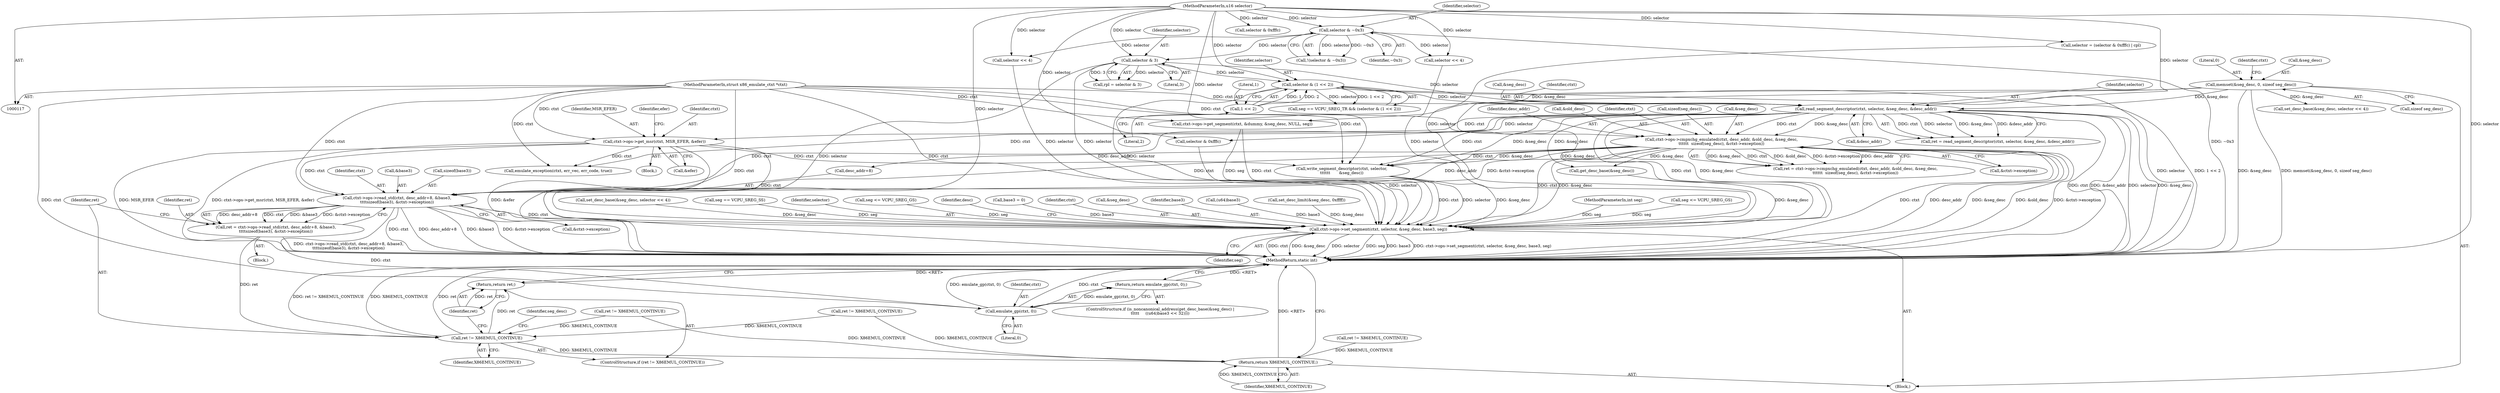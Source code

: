 digraph "0_linux_33ab91103b3415e12457e3104f0e4517ce12d0f3@API" {
"1000576" [label="(Call,ctxt->ops->read_std(ctxt, desc_addr+8, &base3,\n\t\t\t\tsizeof(base3), &ctxt->exception))"];
"1000475" [label="(Call,ctxt->ops->cmpxchg_emulated(ctxt, desc_addr, &old_desc, &seg_desc,\n\t\t\t\t\t\t  sizeof(seg_desc), &ctxt->exception))"];
"1000299" [label="(Call,read_segment_descriptor(ctxt, selector, &seg_desc, &desc_addr))"];
"1000118" [label="(MethodParameterIn,struct x86_emulate_ctxt *ctxt)"];
"1000224" [label="(Call,selector & 3)"];
"1000141" [label="(Call,selector & ~0x3)"];
"1000119" [label="(MethodParameterIn,u16 selector)"];
"1000232" [label="(Call,selector & (1 << 2))"];
"1000234" [label="(Call,1 << 2)"];
"1000151" [label="(Call,memset(&seg_desc, 0, sizeof seg_desc))"];
"1000429" [label="(Call,ctxt->ops->get_msr(ctxt, MSR_EFER, &efer))"];
"1000574" [label="(Call,ret = ctxt->ops->read_std(ctxt, desc_addr+8, &base3,\n\t\t\t\tsizeof(base3), &ctxt->exception))"];
"1000590" [label="(Call,ret != X86EMUL_CONTINUE)"];
"1000593" [label="(Return,return ret;)"];
"1000624" [label="(Return,return X86EMUL_CONTINUE;)"];
"1000607" [label="(Call,emulate_gp(ctxt, 0))"];
"1000606" [label="(Return,return emulate_gp(ctxt, 0);)"];
"1000611" [label="(Call,ctxt->ops->set_segment(ctxt, selector, &seg_desc, base3, seg))"];
"1000432" [label="(Call,&efer)"];
"1000120" [label="(MethodParameterIn,int seg)"];
"1000307" [label="(Call,ret != X86EMUL_CONTINUE)"];
"1000141" [label="(Call,selector & ~0x3)"];
"1000160" [label="(Identifier,ctxt)"];
"1000577" [label="(Identifier,ctxt)"];
"1000606" [label="(Return,return emulate_gp(ctxt, 0);)"];
"1000327" [label="(Call,seg <= VCPU_SREG_GS)"];
"1000233" [label="(Identifier,selector)"];
"1000152" [label="(Call,&seg_desc)"];
"1000302" [label="(Call,&seg_desc)"];
"1000300" [label="(Identifier,ctxt)"];
"1000194" [label="(Call,selector << 4)"];
"1000624" [label="(Return,return X86EMUL_CONTINUE;)"];
"1000431" [label="(Identifier,MSR_EFER)"];
"1000561" [label="(Call,ret != X86EMUL_CONTINUE)"];
"1000297" [label="(Call,ret = read_segment_descriptor(ctxt, selector, &seg_desc, &desc_addr))"];
"1000608" [label="(Identifier,ctxt)"];
"1000590" [label="(Call,ret != X86EMUL_CONTINUE)"];
"1000477" [label="(Identifier,desc_addr)"];
"1000301" [label="(Identifier,selector)"];
"1000611" [label="(Call,ctxt->ops->set_segment(ctxt, selector, &seg_desc, base3, seg))"];
"1000225" [label="(Identifier,selector)"];
"1000475" [label="(Call,ctxt->ops->cmpxchg_emulated(ctxt, desc_addr, &old_desc, &seg_desc,\n\t\t\t\t\t\t  sizeof(seg_desc), &ctxt->exception))"];
"1000314" [label="(Call,selector & 0xfffc)"];
"1000140" [label="(Call,!(selector & ~0x3))"];
"1000154" [label="(Literal,0)"];
"1000172" [label="(Call,set_desc_base(&seg_desc, selector << 4))"];
"1000573" [label="(Block,)"];
"1000251" [label="(Call,seg == VCPU_SREG_SS)"];
"1000600" [label="(Identifier,seg_desc)"];
"1000234" [label="(Call,1 << 2)"];
"1000124" [label="(Block,)"];
"1000592" [label="(Identifier,X86EMUL_CONTINUE)"];
"1000478" [label="(Call,&old_desc)"];
"1000589" [label="(ControlStructure,if (ret != X86EMUL_CONTINUE))"];
"1000224" [label="(Call,selector & 3)"];
"1000555" [label="(Call,write_segment_descriptor(ctxt, selector,\n\t\t\t\t\t\t       &seg_desc))"];
"1000609" [label="(Literal,0)"];
"1000175" [label="(Call,selector << 4)"];
"1000633" [label="(MethodReturn,static int)"];
"1000304" [label="(Call,&desc_addr)"];
"1000578" [label="(Call,desc_addr+8)"];
"1000228" [label="(Call,seg == VCPU_SREG_TR && (selector & (1 << 2)))"];
"1000143" [label="(Identifier,~0x3)"];
"1000581" [label="(Call,&base3)"];
"1000613" [label="(Identifier,selector)"];
"1000473" [label="(Call,ret = ctxt->ops->cmpxchg_emulated(ctxt, desc_addr, &old_desc, &seg_desc,\n\t\t\t\t\t\t  sizeof(seg_desc), &ctxt->exception))"];
"1000628" [label="(Call,emulate_exception(ctxt, err_vec, err_code, true))"];
"1000222" [label="(Call,rpl = selector & 3)"];
"1000299" [label="(Call,read_segment_descriptor(ctxt, selector, &seg_desc, &desc_addr))"];
"1000236" [label="(Literal,2)"];
"1000235" [label="(Literal,1)"];
"1000489" [label="(Call,ret != X86EMUL_CONTINUE)"];
"1000594" [label="(Identifier,ret)"];
"1000436" [label="(Identifier,efer)"];
"1000476" [label="(Identifier,ctxt)"];
"1000151" [label="(Call,memset(&seg_desc, 0, sizeof seg_desc))"];
"1000482" [label="(Call,sizeof(seg_desc))"];
"1000430" [label="(Identifier,ctxt)"];
"1000164" [label="(Call,ctxt->ops->get_segment(ctxt, &dummy, &seg_desc, NULL, seg))"];
"1000607" [label="(Call,emulate_gp(ctxt, 0))"];
"1000617" [label="(Identifier,seg)"];
"1000480" [label="(Call,&seg_desc)"];
"1000182" [label="(Call,seg <= VCPU_SREG_GS)"];
"1000595" [label="(ControlStructure,if (is_noncanonical_address(get_desc_base(&seg_desc) |\n\t\t\t\t\t     ((u64)base3 << 32))))"];
"1000424" [label="(Block,)"];
"1000429" [label="(Call,ctxt->ops->get_msr(ctxt, MSR_EFER, &efer))"];
"1000619" [label="(Identifier,desc)"];
"1000583" [label="(Call,sizeof(base3))"];
"1000148" [label="(Call,base3 = 0)"];
"1000593" [label="(Return,return ret;)"];
"1000612" [label="(Identifier,ctxt)"];
"1000226" [label="(Literal,3)"];
"1000439" [label="(Call,selector = (selector & 0xfffc) | cpl)"];
"1000142" [label="(Identifier,selector)"];
"1000614" [label="(Call,&seg_desc)"];
"1000591" [label="(Identifier,ret)"];
"1000616" [label="(Identifier,base3)"];
"1000602" [label="(Call,(u64)base3)"];
"1000574" [label="(Call,ret = ctxt->ops->read_std(ctxt, desc_addr+8, &base3,\n\t\t\t\tsizeof(base3), &ctxt->exception))"];
"1000197" [label="(Call,set_desc_limit(&seg_desc, 0xffff))"];
"1000442" [label="(Call,selector & 0xfffc)"];
"1000232" [label="(Call,selector & (1 << 2))"];
"1000118" [label="(MethodParameterIn,struct x86_emulate_ctxt *ctxt)"];
"1000119" [label="(MethodParameterIn,u16 selector)"];
"1000576" [label="(Call,ctxt->ops->read_std(ctxt, desc_addr+8, &base3,\n\t\t\t\tsizeof(base3), &ctxt->exception))"];
"1000575" [label="(Identifier,ret)"];
"1000191" [label="(Call,set_desc_base(&seg_desc, selector << 4))"];
"1000484" [label="(Call,&ctxt->exception)"];
"1000155" [label="(Call,sizeof seg_desc)"];
"1000585" [label="(Call,&ctxt->exception)"];
"1000625" [label="(Identifier,X86EMUL_CONTINUE)"];
"1000598" [label="(Call,get_desc_base(&seg_desc))"];
"1000576" -> "1000574"  [label="AST: "];
"1000576" -> "1000585"  [label="CFG: "];
"1000577" -> "1000576"  [label="AST: "];
"1000578" -> "1000576"  [label="AST: "];
"1000581" -> "1000576"  [label="AST: "];
"1000583" -> "1000576"  [label="AST: "];
"1000585" -> "1000576"  [label="AST: "];
"1000574" -> "1000576"  [label="CFG: "];
"1000576" -> "1000633"  [label="DDG: ctxt"];
"1000576" -> "1000633"  [label="DDG: desc_addr+8"];
"1000576" -> "1000633"  [label="DDG: &base3"];
"1000576" -> "1000633"  [label="DDG: &ctxt->exception"];
"1000576" -> "1000574"  [label="DDG: desc_addr+8"];
"1000576" -> "1000574"  [label="DDG: ctxt"];
"1000576" -> "1000574"  [label="DDG: &base3"];
"1000576" -> "1000574"  [label="DDG: &ctxt->exception"];
"1000475" -> "1000576"  [label="DDG: ctxt"];
"1000475" -> "1000576"  [label="DDG: desc_addr"];
"1000475" -> "1000576"  [label="DDG: &ctxt->exception"];
"1000299" -> "1000576"  [label="DDG: ctxt"];
"1000429" -> "1000576"  [label="DDG: ctxt"];
"1000118" -> "1000576"  [label="DDG: ctxt"];
"1000576" -> "1000607"  [label="DDG: ctxt"];
"1000576" -> "1000611"  [label="DDG: ctxt"];
"1000475" -> "1000473"  [label="AST: "];
"1000475" -> "1000484"  [label="CFG: "];
"1000476" -> "1000475"  [label="AST: "];
"1000477" -> "1000475"  [label="AST: "];
"1000478" -> "1000475"  [label="AST: "];
"1000480" -> "1000475"  [label="AST: "];
"1000482" -> "1000475"  [label="AST: "];
"1000484" -> "1000475"  [label="AST: "];
"1000473" -> "1000475"  [label="CFG: "];
"1000475" -> "1000633"  [label="DDG: ctxt"];
"1000475" -> "1000633"  [label="DDG: desc_addr"];
"1000475" -> "1000633"  [label="DDG: &seg_desc"];
"1000475" -> "1000633"  [label="DDG: &old_desc"];
"1000475" -> "1000633"  [label="DDG: &ctxt->exception"];
"1000475" -> "1000473"  [label="DDG: &seg_desc"];
"1000475" -> "1000473"  [label="DDG: ctxt"];
"1000475" -> "1000473"  [label="DDG: &old_desc"];
"1000475" -> "1000473"  [label="DDG: &ctxt->exception"];
"1000475" -> "1000473"  [label="DDG: desc_addr"];
"1000299" -> "1000475"  [label="DDG: ctxt"];
"1000299" -> "1000475"  [label="DDG: &seg_desc"];
"1000118" -> "1000475"  [label="DDG: ctxt"];
"1000475" -> "1000555"  [label="DDG: ctxt"];
"1000475" -> "1000555"  [label="DDG: &seg_desc"];
"1000475" -> "1000578"  [label="DDG: desc_addr"];
"1000475" -> "1000598"  [label="DDG: &seg_desc"];
"1000475" -> "1000611"  [label="DDG: ctxt"];
"1000475" -> "1000611"  [label="DDG: &seg_desc"];
"1000299" -> "1000297"  [label="AST: "];
"1000299" -> "1000304"  [label="CFG: "];
"1000300" -> "1000299"  [label="AST: "];
"1000301" -> "1000299"  [label="AST: "];
"1000302" -> "1000299"  [label="AST: "];
"1000304" -> "1000299"  [label="AST: "];
"1000297" -> "1000299"  [label="CFG: "];
"1000299" -> "1000633"  [label="DDG: &desc_addr"];
"1000299" -> "1000633"  [label="DDG: selector"];
"1000299" -> "1000633"  [label="DDG: &seg_desc"];
"1000299" -> "1000633"  [label="DDG: ctxt"];
"1000299" -> "1000297"  [label="DDG: ctxt"];
"1000299" -> "1000297"  [label="DDG: selector"];
"1000299" -> "1000297"  [label="DDG: &seg_desc"];
"1000299" -> "1000297"  [label="DDG: &desc_addr"];
"1000118" -> "1000299"  [label="DDG: ctxt"];
"1000224" -> "1000299"  [label="DDG: selector"];
"1000232" -> "1000299"  [label="DDG: selector"];
"1000119" -> "1000299"  [label="DDG: selector"];
"1000151" -> "1000299"  [label="DDG: &seg_desc"];
"1000299" -> "1000314"  [label="DDG: selector"];
"1000299" -> "1000429"  [label="DDG: ctxt"];
"1000299" -> "1000555"  [label="DDG: ctxt"];
"1000299" -> "1000555"  [label="DDG: &seg_desc"];
"1000299" -> "1000598"  [label="DDG: &seg_desc"];
"1000299" -> "1000611"  [label="DDG: ctxt"];
"1000299" -> "1000611"  [label="DDG: &seg_desc"];
"1000299" -> "1000628"  [label="DDG: ctxt"];
"1000118" -> "1000117"  [label="AST: "];
"1000118" -> "1000633"  [label="DDG: ctxt"];
"1000118" -> "1000164"  [label="DDG: ctxt"];
"1000118" -> "1000429"  [label="DDG: ctxt"];
"1000118" -> "1000555"  [label="DDG: ctxt"];
"1000118" -> "1000607"  [label="DDG: ctxt"];
"1000118" -> "1000611"  [label="DDG: ctxt"];
"1000118" -> "1000628"  [label="DDG: ctxt"];
"1000224" -> "1000222"  [label="AST: "];
"1000224" -> "1000226"  [label="CFG: "];
"1000225" -> "1000224"  [label="AST: "];
"1000226" -> "1000224"  [label="AST: "];
"1000222" -> "1000224"  [label="CFG: "];
"1000224" -> "1000633"  [label="DDG: selector"];
"1000224" -> "1000222"  [label="DDG: selector"];
"1000224" -> "1000222"  [label="DDG: 3"];
"1000141" -> "1000224"  [label="DDG: selector"];
"1000119" -> "1000224"  [label="DDG: selector"];
"1000224" -> "1000232"  [label="DDG: selector"];
"1000224" -> "1000611"  [label="DDG: selector"];
"1000141" -> "1000140"  [label="AST: "];
"1000141" -> "1000143"  [label="CFG: "];
"1000142" -> "1000141"  [label="AST: "];
"1000143" -> "1000141"  [label="AST: "];
"1000140" -> "1000141"  [label="CFG: "];
"1000141" -> "1000633"  [label="DDG: ~0x3"];
"1000141" -> "1000140"  [label="DDG: selector"];
"1000141" -> "1000140"  [label="DDG: ~0x3"];
"1000119" -> "1000141"  [label="DDG: selector"];
"1000141" -> "1000175"  [label="DDG: selector"];
"1000141" -> "1000194"  [label="DDG: selector"];
"1000119" -> "1000117"  [label="AST: "];
"1000119" -> "1000633"  [label="DDG: selector"];
"1000119" -> "1000175"  [label="DDG: selector"];
"1000119" -> "1000194"  [label="DDG: selector"];
"1000119" -> "1000232"  [label="DDG: selector"];
"1000119" -> "1000314"  [label="DDG: selector"];
"1000119" -> "1000439"  [label="DDG: selector"];
"1000119" -> "1000442"  [label="DDG: selector"];
"1000119" -> "1000555"  [label="DDG: selector"];
"1000119" -> "1000611"  [label="DDG: selector"];
"1000232" -> "1000228"  [label="AST: "];
"1000232" -> "1000234"  [label="CFG: "];
"1000233" -> "1000232"  [label="AST: "];
"1000234" -> "1000232"  [label="AST: "];
"1000228" -> "1000232"  [label="CFG: "];
"1000232" -> "1000633"  [label="DDG: selector"];
"1000232" -> "1000633"  [label="DDG: 1 << 2"];
"1000232" -> "1000228"  [label="DDG: selector"];
"1000232" -> "1000228"  [label="DDG: 1 << 2"];
"1000234" -> "1000232"  [label="DDG: 1"];
"1000234" -> "1000232"  [label="DDG: 2"];
"1000232" -> "1000611"  [label="DDG: selector"];
"1000234" -> "1000236"  [label="CFG: "];
"1000235" -> "1000234"  [label="AST: "];
"1000236" -> "1000234"  [label="AST: "];
"1000151" -> "1000124"  [label="AST: "];
"1000151" -> "1000155"  [label="CFG: "];
"1000152" -> "1000151"  [label="AST: "];
"1000154" -> "1000151"  [label="AST: "];
"1000155" -> "1000151"  [label="AST: "];
"1000160" -> "1000151"  [label="CFG: "];
"1000151" -> "1000633"  [label="DDG: memset(&seg_desc, 0, sizeof seg_desc)"];
"1000151" -> "1000633"  [label="DDG: &seg_desc"];
"1000151" -> "1000164"  [label="DDG: &seg_desc"];
"1000151" -> "1000191"  [label="DDG: &seg_desc"];
"1000151" -> "1000611"  [label="DDG: &seg_desc"];
"1000429" -> "1000424"  [label="AST: "];
"1000429" -> "1000432"  [label="CFG: "];
"1000430" -> "1000429"  [label="AST: "];
"1000431" -> "1000429"  [label="AST: "];
"1000432" -> "1000429"  [label="AST: "];
"1000436" -> "1000429"  [label="CFG: "];
"1000429" -> "1000633"  [label="DDG: &efer"];
"1000429" -> "1000633"  [label="DDG: MSR_EFER"];
"1000429" -> "1000633"  [label="DDG: ctxt->ops->get_msr(ctxt, MSR_EFER, &efer)"];
"1000429" -> "1000555"  [label="DDG: ctxt"];
"1000429" -> "1000611"  [label="DDG: ctxt"];
"1000429" -> "1000628"  [label="DDG: ctxt"];
"1000574" -> "1000573"  [label="AST: "];
"1000575" -> "1000574"  [label="AST: "];
"1000591" -> "1000574"  [label="CFG: "];
"1000574" -> "1000633"  [label="DDG: ctxt->ops->read_std(ctxt, desc_addr+8, &base3,\n\t\t\t\tsizeof(base3), &ctxt->exception)"];
"1000574" -> "1000590"  [label="DDG: ret"];
"1000590" -> "1000589"  [label="AST: "];
"1000590" -> "1000592"  [label="CFG: "];
"1000591" -> "1000590"  [label="AST: "];
"1000592" -> "1000590"  [label="AST: "];
"1000594" -> "1000590"  [label="CFG: "];
"1000600" -> "1000590"  [label="CFG: "];
"1000590" -> "1000633"  [label="DDG: ret != X86EMUL_CONTINUE"];
"1000590" -> "1000633"  [label="DDG: X86EMUL_CONTINUE"];
"1000590" -> "1000633"  [label="DDG: ret"];
"1000307" -> "1000590"  [label="DDG: X86EMUL_CONTINUE"];
"1000489" -> "1000590"  [label="DDG: X86EMUL_CONTINUE"];
"1000590" -> "1000593"  [label="DDG: ret"];
"1000590" -> "1000624"  [label="DDG: X86EMUL_CONTINUE"];
"1000593" -> "1000589"  [label="AST: "];
"1000593" -> "1000594"  [label="CFG: "];
"1000594" -> "1000593"  [label="AST: "];
"1000633" -> "1000593"  [label="CFG: "];
"1000593" -> "1000633"  [label="DDG: <RET>"];
"1000594" -> "1000593"  [label="DDG: ret"];
"1000624" -> "1000124"  [label="AST: "];
"1000624" -> "1000625"  [label="CFG: "];
"1000625" -> "1000624"  [label="AST: "];
"1000633" -> "1000624"  [label="CFG: "];
"1000624" -> "1000633"  [label="DDG: <RET>"];
"1000625" -> "1000624"  [label="DDG: X86EMUL_CONTINUE"];
"1000307" -> "1000624"  [label="DDG: X86EMUL_CONTINUE"];
"1000561" -> "1000624"  [label="DDG: X86EMUL_CONTINUE"];
"1000489" -> "1000624"  [label="DDG: X86EMUL_CONTINUE"];
"1000607" -> "1000606"  [label="AST: "];
"1000607" -> "1000609"  [label="CFG: "];
"1000608" -> "1000607"  [label="AST: "];
"1000609" -> "1000607"  [label="AST: "];
"1000606" -> "1000607"  [label="CFG: "];
"1000607" -> "1000633"  [label="DDG: emulate_gp(ctxt, 0)"];
"1000607" -> "1000633"  [label="DDG: ctxt"];
"1000607" -> "1000606"  [label="DDG: emulate_gp(ctxt, 0)"];
"1000606" -> "1000595"  [label="AST: "];
"1000633" -> "1000606"  [label="CFG: "];
"1000606" -> "1000633"  [label="DDG: <RET>"];
"1000611" -> "1000124"  [label="AST: "];
"1000611" -> "1000617"  [label="CFG: "];
"1000612" -> "1000611"  [label="AST: "];
"1000613" -> "1000611"  [label="AST: "];
"1000614" -> "1000611"  [label="AST: "];
"1000616" -> "1000611"  [label="AST: "];
"1000617" -> "1000611"  [label="AST: "];
"1000619" -> "1000611"  [label="CFG: "];
"1000611" -> "1000633"  [label="DDG: &seg_desc"];
"1000611" -> "1000633"  [label="DDG: selector"];
"1000611" -> "1000633"  [label="DDG: seg"];
"1000611" -> "1000633"  [label="DDG: base3"];
"1000611" -> "1000633"  [label="DDG: ctxt->ops->set_segment(ctxt, selector, &seg_desc, base3, seg)"];
"1000611" -> "1000633"  [label="DDG: ctxt"];
"1000555" -> "1000611"  [label="DDG: ctxt"];
"1000555" -> "1000611"  [label="DDG: selector"];
"1000555" -> "1000611"  [label="DDG: &seg_desc"];
"1000164" -> "1000611"  [label="DDG: ctxt"];
"1000164" -> "1000611"  [label="DDG: seg"];
"1000314" -> "1000611"  [label="DDG: selector"];
"1000194" -> "1000611"  [label="DDG: selector"];
"1000175" -> "1000611"  [label="DDG: selector"];
"1000439" -> "1000611"  [label="DDG: selector"];
"1000598" -> "1000611"  [label="DDG: &seg_desc"];
"1000172" -> "1000611"  [label="DDG: &seg_desc"];
"1000197" -> "1000611"  [label="DDG: &seg_desc"];
"1000148" -> "1000611"  [label="DDG: base3"];
"1000602" -> "1000611"  [label="DDG: base3"];
"1000251" -> "1000611"  [label="DDG: seg"];
"1000327" -> "1000611"  [label="DDG: seg"];
"1000182" -> "1000611"  [label="DDG: seg"];
"1000120" -> "1000611"  [label="DDG: seg"];
}
